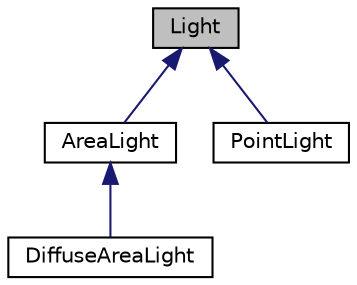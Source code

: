 digraph "Light"
{
 // LATEX_PDF_SIZE
  edge [fontname="Helvetica",fontsize="10",labelfontname="Helvetica",labelfontsize="10"];
  node [fontname="Helvetica",fontsize="10",shape="box"];
  Node1 [label="Light",height=0.2,width=0.4,color="black", fillcolor="grey75", style="filled", fontcolor="black",tooltip="The base class for all light source."];
  Node1 -> Node2 [dir="back",color="midnightblue",fontsize="10",style="solid"];
  Node2 [label="AreaLight",height=0.2,width=0.4,color="black", fillcolor="white", style="filled",URL="$class_area_light.html",tooltip="Base class for all area light source."];
  Node2 -> Node3 [dir="back",color="midnightblue",fontsize="10",style="solid"];
  Node3 [label="DiffuseAreaLight",height=0.2,width=0.4,color="black", fillcolor="white", style="filled",URL="$class_diffuse_area_light.html",tooltip="Diffuse area light source."];
  Node1 -> Node4 [dir="back",color="midnightblue",fontsize="10",style="solid"];
  Node4 [label="PointLight",height=0.2,width=0.4,color="black", fillcolor="white", style="filled",URL="$class_point_light.html",tooltip="Point light source."];
}
